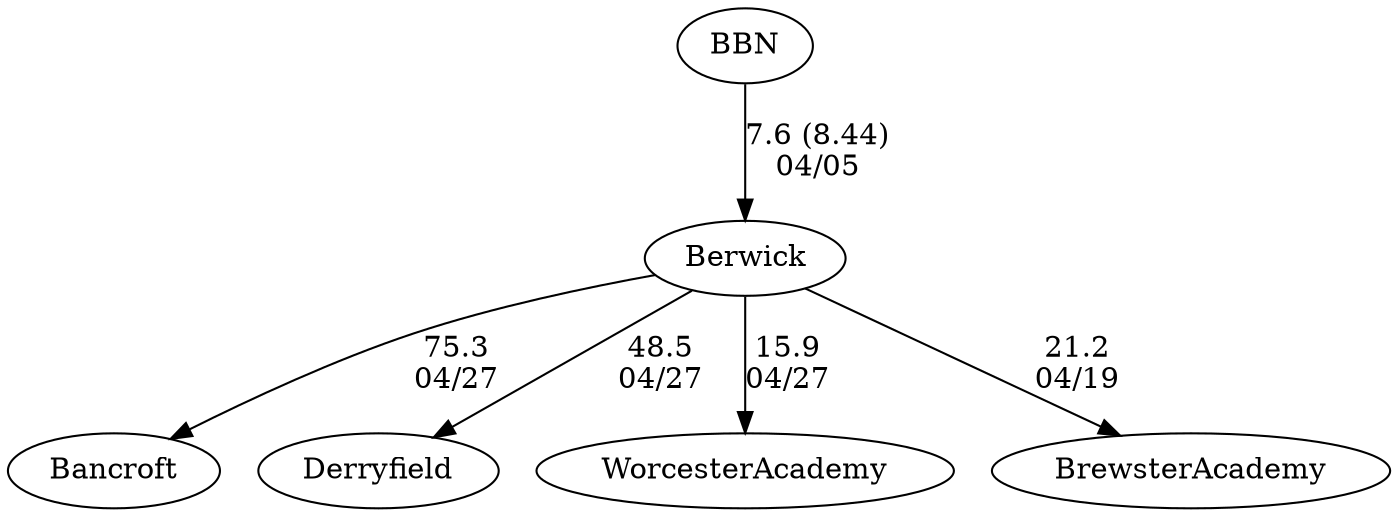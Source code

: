 digraph boys1foursBerwick {Bancroft [URL="boys1foursBerwickBancroft.html"];Derryfield [URL="boys1foursBerwickDerryfield.html"];Berwick [URL="boys1foursBerwickBerwick.html"];WorcesterAcademy [URL="boys1foursBerwickWorcesterAcademy.html"];BBN [URL="boys1foursBerwickBBN.html"];BrewsterAcademy [URL="boys1foursBerwickBrewsterAcademy.html"];BBN -> Berwick[label="7.6 (8.44)
04/05", weight="93", tooltip="NEIRA Boys & Girls Fours,BB&N vs. Berwick Academy			
Distance: 1350 Conditions: Overall very good conditions and flat water. Very slight cross wind but consistent for all races. Thanks to Berwick for making the trip!
None", URL="https://www.row2k.com/results/resultspage.cfm?UID=CE456225129ACDB361E1BEAB29CB57A4&cat=5", random="random"]; 
Berwick -> BrewsterAcademy[label="21.2
04/19", weight="79", tooltip="NEIRA Boys & Girls Fours,Dublin School, Berwick Academy, Brewster Academy			
Distance: 1400m'ish
None", URL="https://www.row2k.com/results/resultspage.cfm?UID=F633B39B972009BAAE9DBEA29158C86C&cat=5", random="random"]; 
Berwick -> WorcesterAcademy[label="15.9
04/27", weight="85", tooltip="NEIRA Boys Fours, Worcester Academy vs. Berwick Academy, Derryfield, Bancroft			
Distance: 1500 meters Conditions: Strong cross/tailwind throughout races.
None", URL="https://www.row2k.com/results/resultspage.cfm?UID=1808367AD98242D8BD57C6BB7F9BC019&cat=1", random="random"]; 
Berwick -> Derryfield[label="48.5
04/27", weight="52", tooltip="NEIRA Boys Fours, Worcester Academy vs. Berwick Academy, Derryfield, Bancroft			
Distance: 1500 meters Conditions: Strong cross/tailwind throughout races.
None", URL="https://www.row2k.com/results/resultspage.cfm?UID=1808367AD98242D8BD57C6BB7F9BC019&cat=1", random="random"]; 
Berwick -> Bancroft[label="75.3
04/27", weight="25", tooltip="NEIRA Boys Fours, Worcester Academy vs. Berwick Academy, Derryfield, Bancroft			
Distance: 1500 meters Conditions: Strong cross/tailwind throughout races.
None", URL="https://www.row2k.com/results/resultspage.cfm?UID=1808367AD98242D8BD57C6BB7F9BC019&cat=1", random="random"]}